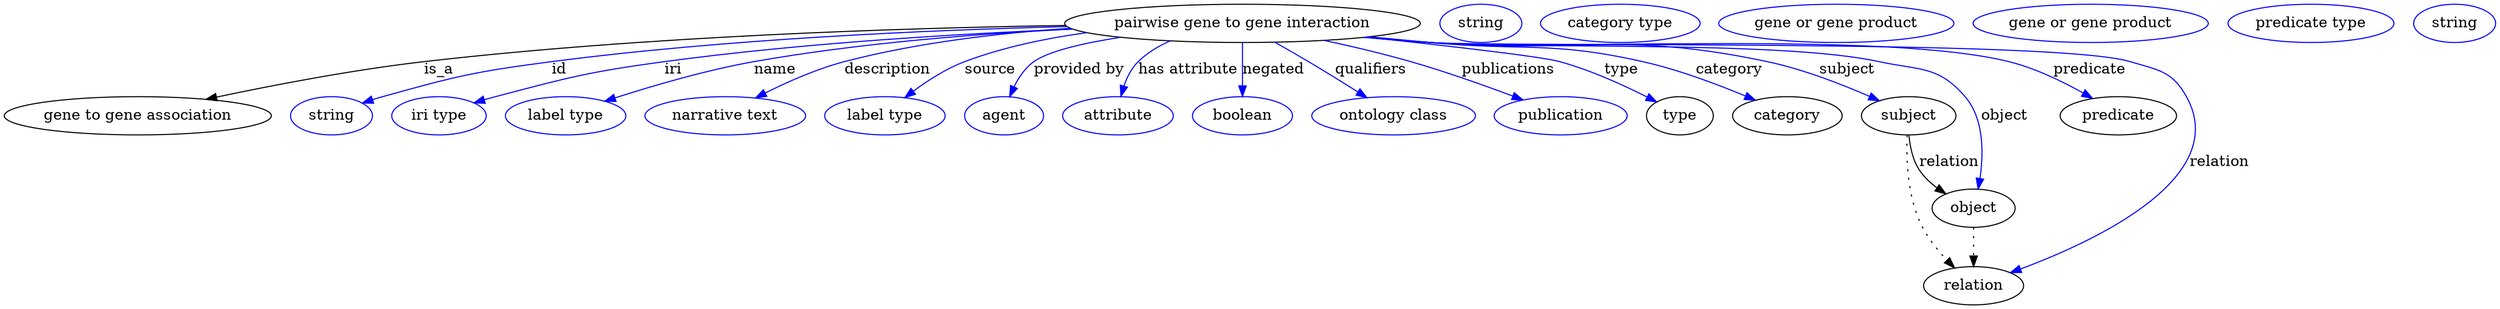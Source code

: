digraph {
	graph [bb="0,0,2337.8,283"];
	node [label="\N"];
	"pairwise gene to gene interaction"	[height=0.5,
		label="pairwise gene to gene interaction",
		pos="1163.4,265",
		width=4.6399];
	"gene to gene association"	[height=0.5,
		pos="125.44,178",
		width=3.4844];
	"pairwise gene to gene interaction" -> "gene to gene association"	[label=is_a,
		lp="408.44,221.5",
		pos="e,189.47,193.48 997.15,263.05 841.04,260.6 601.23,252.81 394.44,229 327.91,221.34 253.08,206.95 199.27,195.57"];
	id	[color=blue,
		height=0.5,
		label=string,
		pos="307.44,178",
		width=1.0652];
	"pairwise gene to gene interaction" -> id	[color=blue,
		label=id,
		lp="521.44,221.5",
		pos="e,336.43,189.98 998.77,261.96 867.21,258.69 678.37,250.31 514.44,229 442.87,219.7 424.95,215.43 355.44,196 352.33,195.13 349.13,\
194.17 345.94,193.15",
		style=solid];
	iri	[color=blue,
		height=0.5,
		label="iri type",
		pos="408.44,178",
		width=1.2277];
	"pairwise gene to gene interaction" -> iri	[color=blue,
		label=iri,
		lp="628.44,221.5",
		pos="e,441.36,190.15 1004,259.61 895.45,255.17 748.81,246.37 620.44,229 548.92,219.32 531.23,214.38 461.44,196 458.07,195.11 454.59,194.14 \
451.11,193.12",
		style=solid];
	name	[color=blue,
		height=0.5,
		label="label type",
		pos="527.44,178",
		width=1.5707];
	"pairwise gene to gene interaction" -> name	[color=blue,
		label=name,
		lp="724.44,221.5",
		pos="e,564.23,191.72 1003.9,259.64 915.21,255.27 803.09,246.52 704.44,229 659.32,220.99 609.16,206.25 573.8,194.84",
		style=solid];
	description	[color=blue,
		height=0.5,
		label="narrative text",
		pos="677.44,178",
		width=2.0943];
	"pairwise gene to gene interaction" -> description	[color=blue,
		label=description,
		lp="829.94,221.5",
		pos="e,705.96,194.87 1001.7,260.39 935.13,255.94 857.72,246.92 789.44,229 763.6,222.22 736.2,210.08 714.96,199.46",
		style=solid];
	source	[color=blue,
		height=0.5,
		label="label type",
		pos="827.44,178",
		width=1.5707];
	"pairwise gene to gene interaction" -> source	[color=blue,
		label=source,
		lp="926.44,221.5",
		pos="e,846.14,195.01 1017.3,256.23 979.06,251.03 938.48,242.59 902.44,229 885.1,222.46 867.75,211.27 854.12,201.13",
		style=solid];
	"provided by"	[color=blue,
		height=0.5,
		label=agent,
		pos="939.44,178",
		width=1.0291];
	"pairwise gene to gene interaction" -> "provided by"	[color=blue,
		label="provided by",
		lp="1009.9,221.5",
		pos="e,944.67,196 1048.7,251.89 1014,246.44 981.41,238.95 967.44,229 959.22,223.15 953.13,214.1 948.75,205.3",
		style=solid];
	"has attribute"	[color=blue,
		height=0.5,
		label=attribute,
		pos="1046.4,178",
		width=1.4443];
	"pairwise gene to gene interaction" -> "has attribute"	[color=blue,
		label="has attribute",
		lp="1112.4,221.5",
		pos="e,1049.2,196.31 1095.4,248.46 1084.4,243.62 1073.9,237.28 1065.4,229 1059.1,222.81 1054.9,214.3 1052,206.06",
		style=solid];
	negated	[color=blue,
		height=0.5,
		label=boolean,
		pos="1163.4,178",
		width=1.2999];
	"pairwise gene to gene interaction" -> negated	[color=blue,
		label=negated,
		lp="1192.4,221.5",
		pos="e,1163.4,196.18 1163.4,246.8 1163.4,235.16 1163.4,219.55 1163.4,206.24",
		style=solid];
	qualifiers	[color=blue,
		height=0.5,
		label="ontology class",
		pos="1304.4,178",
		width=2.1304];
	"pairwise gene to gene interaction" -> qualifiers	[color=blue,
		label=qualifiers,
		lp="1283.9,221.5",
		pos="e,1279.7,195.09 1193.9,247.21 1204,241.54 1215.3,235.09 1225.4,229 1240.5,219.98 1257,209.64 1270.9,200.72",
		style=solid];
	publications	[color=blue,
		height=0.5,
		label=publication,
		pos="1461.4,178",
		width=1.7332];
	"pairwise gene to gene interaction" -> publications	[color=blue,
		label=publications,
		lp="1412.4,221.5",
		pos="e,1426.2,192.98 1240.3,249 1266.2,243.4 1295.3,236.54 1321.4,229 1353.7,219.71 1389.3,206.96 1416.5,196.66",
		style=solid];
	type	[height=0.5,
		pos="1573.4,178",
		width=0.86659];
	"pairwise gene to gene interaction" -> type	[color=blue,
		label=type,
		lp="1518.4,221.5",
		pos="e,1551.7,191 1279.5,251.99 1355.1,243.88 1442.8,233.81 1460.4,229 1489.4,221.08 1520.5,206.87 1542.7,195.61",
		style=solid];
	category	[height=0.5,
		pos="1674.4,178",
		width=1.4263];
	"pairwise gene to gene interaction" -> category	[color=blue,
		label=category,
		lp="1619.9,221.5",
		pos="e,1644.3,192.67 1282.7,252.38 1301.7,250.56 1321.1,248.72 1339.4,247 1427.9,238.73 1451.8,248.49 1538.4,229 1571.9,221.48 1608.3,\
207.8 1635,196.64",
		style=solid];
	subject	[height=0.5,
		pos="1788.4,178",
		width=1.2277];
	"pairwise gene to gene interaction" -> subject	[color=blue,
		label=subject,
		lp="1730.4,221.5",
		pos="e,1760.9,192.17 1280.3,252.06 1300,250.23 1320.3,248.47 1339.4,247 1479.7,236.24 1517.8,258.08 1655.4,229 1689.1,221.89 1725.5,207.7 \
1751.7,196.25",
		style=solid];
	object	[height=0.5,
		pos="1849.4,91",
		width=1.0832];
	"pairwise gene to gene interaction" -> object	[color=blue,
		label=object,
		lp="1878.4,178",
		pos="e,1853.7,109.04 1278.9,251.96 1299,250.11 1319.8,248.36 1339.4,247 1432.9,240.5 1668.9,248.96 1760.4,229 1798.4,220.71 1816.1,225.48 \
1841.4,196 1859.5,175.04 1858.8,142.11 1855.4,118.93",
		style=solid];
	predicate	[height=0.5,
		pos="1985.4,178",
		width=1.5165];
	"pairwise gene to gene interaction" -> predicate	[color=blue,
		label=predicate,
		lp="1958.4,221.5",
		pos="e,1961.2,194.42 1277.9,251.89 1298.4,250.02 1319.5,248.29 1339.4,247 1459.9,239.19 1765.2,258 1882.4,229 1907.1,222.9 1932.8,210.44 \
1952.4,199.48",
		style=solid];
	relation	[height=0.5,
		pos="1849.4,18",
		width=1.2999];
	"pairwise gene to gene interaction" -> relation	[color=blue,
		label=relation,
		lp="2080.4,134.5",
		pos="e,1884,30.332 1277.4,251.83 1298,249.96 1319.4,248.24 1339.4,247 1412.3,242.49 1926.5,250.03 1996.4,229 2023,221.01 2036,220.26 \
2049.4,196 2091.7,119.93 1964.5,60.266 1893.6,33.838",
		style=solid];
	association_type	[color=blue,
		height=0.5,
		label=string,
		pos="1386.4,265",
		width=1.0652];
	association_category	[color=blue,
		height=0.5,
		label="category type",
		pos="1517.4,265",
		width=2.0762];
	subject -> object	[label=relation,
		lp="1826.4,134.5",
		pos="e,1823.4,104.51 1788.7,159.57 1789.6,149.35 1792.1,136.6 1798.4,127 1802.7,120.59 1808.5,115.03 1814.7,110.35"];
	subject -> relation	[pos="e,1831.5,34.864 1787,159.72 1786.1,138.15 1786.9,100.74 1801.4,73 1807.3,61.822 1815.9,51.094 1824.3,42.188",
		style=dotted];
	"gene to gene association_subject"	[color=blue,
		height=0.5,
		label="gene or gene product",
		pos="1720.4,265",
		width=3.0692];
	object -> relation	[pos="e,1849.4,36.029 1849.4,72.813 1849.4,64.789 1849.4,55.047 1849.4,46.069",
		style=dotted];
	"gene to gene association_object"	[color=blue,
		height=0.5,
		label="gene or gene product",
		pos="1959.4,265",
		width=3.0692];
	"pairwise gene to gene interaction_predicate"	[color=blue,
		height=0.5,
		label="predicate type",
		pos="2165.4,265",
		width=2.1665];
	"pairwise gene to gene interaction_relation"	[color=blue,
		height=0.5,
		label=string,
		pos="2299.4,265",
		width=1.0652];
}
